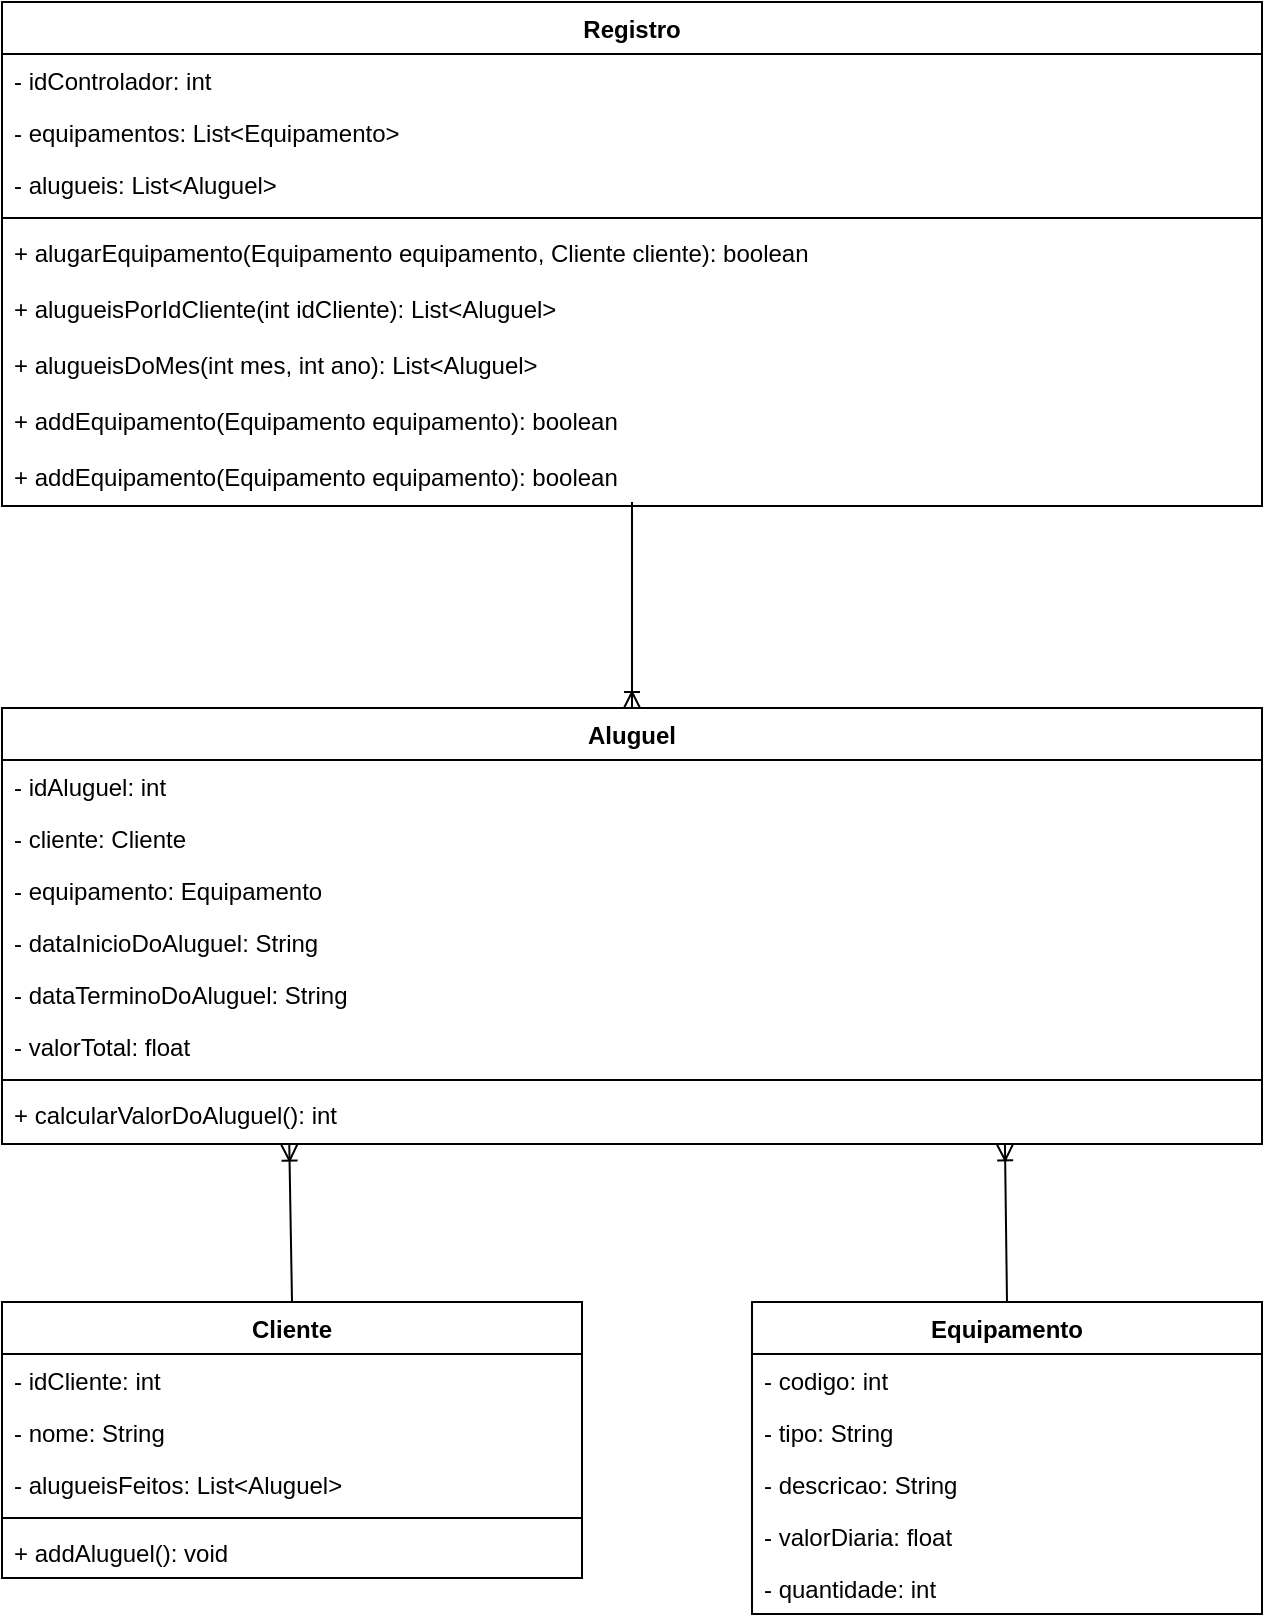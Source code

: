 <mxfile version="21.6.9" type="device">
  <diagram id="aEJ-YDthdQFYHFOUz2vc" name="Page-1">
    <mxGraphModel dx="1097" dy="580" grid="1" gridSize="10" guides="1" tooltips="1" connect="1" arrows="1" fold="1" page="1" pageScale="1" pageWidth="850" pageHeight="1100" math="0" shadow="0">
      <root>
        <mxCell id="0" />
        <mxCell id="1" parent="0" />
        <mxCell id="2" value="Cliente" style="swimlane;fontStyle=1;align=center;verticalAlign=top;childLayout=stackLayout;horizontal=1;startSize=26;horizontalStack=0;resizeParent=1;resizeParentMax=0;resizeLast=0;collapsible=1;marginBottom=0;" parent="1" vertex="1">
          <mxGeometry x="70" y="720" width="290" height="138" as="geometry" />
        </mxCell>
        <mxCell id="3" value="- idCliente: int" style="text;strokeColor=none;fillColor=none;align=left;verticalAlign=top;spacingLeft=4;spacingRight=4;overflow=hidden;rotatable=0;points=[[0,0.5],[1,0.5]];portConstraint=eastwest;" parent="2" vertex="1">
          <mxGeometry y="26" width="290" height="26" as="geometry" />
        </mxCell>
        <mxCell id="95" value="- nome: String" style="text;strokeColor=none;fillColor=none;align=left;verticalAlign=top;spacingLeft=4;spacingRight=4;overflow=hidden;rotatable=0;points=[[0,0.5],[1,0.5]];portConstraint=eastwest;" parent="2" vertex="1">
          <mxGeometry y="52" width="290" height="26" as="geometry" />
        </mxCell>
        <mxCell id="11" value="- alugueisFeitos: List&lt;Aluguel&gt;" style="text;strokeColor=none;fillColor=none;align=left;verticalAlign=top;spacingLeft=4;spacingRight=4;overflow=hidden;rotatable=0;points=[[0,0.5],[1,0.5]];portConstraint=eastwest;" parent="2" vertex="1">
          <mxGeometry y="78" width="290" height="26" as="geometry" />
        </mxCell>
        <mxCell id="gUEn0QzEs5rDY75UICLP-99" value="" style="line;strokeWidth=1;fillColor=none;align=left;verticalAlign=middle;spacingTop=-1;spacingLeft=3;spacingRight=3;rotatable=0;labelPosition=right;points=[];portConstraint=eastwest;strokeColor=inherit;" vertex="1" parent="2">
          <mxGeometry y="104" width="290" height="8" as="geometry" />
        </mxCell>
        <mxCell id="gUEn0QzEs5rDY75UICLP-96" value="+ addAluguel(): void" style="text;strokeColor=none;fillColor=none;align=left;verticalAlign=top;spacingLeft=4;spacingRight=4;overflow=hidden;rotatable=0;points=[[0,0.5],[1,0.5]];portConstraint=eastwest;" vertex="1" parent="2">
          <mxGeometry y="112" width="290" height="26" as="geometry" />
        </mxCell>
        <mxCell id="12" value="Equipamento" style="swimlane;fontStyle=1;align=center;verticalAlign=top;childLayout=stackLayout;horizontal=1;startSize=26;horizontalStack=0;resizeParent=1;resizeParentMax=0;resizeLast=0;collapsible=1;marginBottom=0;" parent="1" vertex="1">
          <mxGeometry x="445" y="720" width="255" height="156" as="geometry" />
        </mxCell>
        <mxCell id="13" value="- codigo: int" style="text;strokeColor=none;fillColor=none;align=left;verticalAlign=top;spacingLeft=4;spacingRight=4;overflow=hidden;rotatable=0;points=[[0,0.5],[1,0.5]];portConstraint=eastwest;" parent="12" vertex="1">
          <mxGeometry y="26" width="255" height="26" as="geometry" />
        </mxCell>
        <mxCell id="23" value="- tipo: String" style="text;strokeColor=none;fillColor=none;align=left;verticalAlign=top;spacingLeft=4;spacingRight=4;overflow=hidden;rotatable=0;points=[[0,0.5],[1,0.5]];portConstraint=eastwest;" parent="12" vertex="1">
          <mxGeometry y="52" width="255" height="26" as="geometry" />
        </mxCell>
        <mxCell id="16" value="- descricao: String" style="text;strokeColor=none;fillColor=none;align=left;verticalAlign=top;spacingLeft=4;spacingRight=4;overflow=hidden;rotatable=0;points=[[0,0.5],[1,0.5]];portConstraint=eastwest;" parent="12" vertex="1">
          <mxGeometry y="78" width="255" height="26" as="geometry" />
        </mxCell>
        <mxCell id="48" value="- valorDiaria: float" style="text;strokeColor=none;fillColor=none;align=left;verticalAlign=top;spacingLeft=4;spacingRight=4;overflow=hidden;rotatable=0;points=[[0,0.5],[1,0.5]];portConstraint=eastwest;" parent="12" vertex="1">
          <mxGeometry y="104" width="255" height="26" as="geometry" />
        </mxCell>
        <mxCell id="74" value="- quantidade: int" style="text;strokeColor=none;fillColor=none;align=left;verticalAlign=top;spacingLeft=4;spacingRight=4;overflow=hidden;rotatable=0;points=[[0,0.5],[1,0.5]];portConstraint=eastwest;" parent="12" vertex="1">
          <mxGeometry y="130" width="255" height="26" as="geometry" />
        </mxCell>
        <mxCell id="29" value="Aluguel" style="swimlane;fontStyle=1;align=center;verticalAlign=top;childLayout=stackLayout;horizontal=1;startSize=26;horizontalStack=0;resizeParent=1;resizeParentMax=0;resizeLast=0;collapsible=1;marginBottom=0;" parent="1" vertex="1">
          <mxGeometry x="70" y="423" width="630" height="218" as="geometry" />
        </mxCell>
        <mxCell id="65" value="- idAluguel: int" style="text;strokeColor=none;fillColor=none;align=left;verticalAlign=top;spacingLeft=4;spacingRight=4;overflow=hidden;rotatable=0;points=[[0,0.5],[1,0.5]];portConstraint=eastwest;" parent="29" vertex="1">
          <mxGeometry y="26" width="630" height="26" as="geometry" />
        </mxCell>
        <mxCell id="36" value="- cliente: Cliente" style="text;strokeColor=none;fillColor=none;align=left;verticalAlign=top;spacingLeft=4;spacingRight=4;overflow=hidden;rotatable=0;points=[[0,0.5],[1,0.5]];portConstraint=eastwest;" parent="29" vertex="1">
          <mxGeometry y="52" width="630" height="26" as="geometry" />
        </mxCell>
        <mxCell id="37" value="- equipamento: Equipamento" style="text;strokeColor=none;fillColor=none;align=left;verticalAlign=top;spacingLeft=4;spacingRight=4;overflow=hidden;rotatable=0;points=[[0,0.5],[1,0.5]];portConstraint=eastwest;" parent="29" vertex="1">
          <mxGeometry y="78" width="630" height="26" as="geometry" />
        </mxCell>
        <mxCell id="38" value="- dataInicioDoAluguel: String" style="text;strokeColor=none;fillColor=none;align=left;verticalAlign=top;spacingLeft=4;spacingRight=4;overflow=hidden;rotatable=0;points=[[0,0.5],[1,0.5]];portConstraint=eastwest;" parent="29" vertex="1">
          <mxGeometry y="104" width="630" height="26" as="geometry" />
        </mxCell>
        <mxCell id="30" value="- dataTerminoDoAluguel: String" style="text;strokeColor=none;fillColor=none;align=left;verticalAlign=top;spacingLeft=4;spacingRight=4;overflow=hidden;rotatable=0;points=[[0,0.5],[1,0.5]];portConstraint=eastwest;" parent="29" vertex="1">
          <mxGeometry y="130" width="630" height="26" as="geometry" />
        </mxCell>
        <mxCell id="75" value="- valorTotal: float" style="text;strokeColor=none;fillColor=none;align=left;verticalAlign=top;spacingLeft=4;spacingRight=4;overflow=hidden;rotatable=0;points=[[0,0.5],[1,0.5]];portConstraint=eastwest;" parent="29" vertex="1">
          <mxGeometry y="156" width="630" height="26" as="geometry" />
        </mxCell>
        <mxCell id="31" value="" style="line;strokeWidth=1;fillColor=none;align=left;verticalAlign=middle;spacingTop=-1;spacingLeft=3;spacingRight=3;rotatable=0;labelPosition=right;points=[];portConstraint=eastwest;strokeColor=inherit;" parent="29" vertex="1">
          <mxGeometry y="182" width="630" height="8" as="geometry" />
        </mxCell>
        <mxCell id="53" value="+ calcularValorDoAluguel(): int" style="text;strokeColor=none;fillColor=none;align=left;verticalAlign=top;spacingLeft=4;spacingRight=4;overflow=hidden;rotatable=0;points=[[0,0.5],[1,0.5]];portConstraint=eastwest;" parent="29" vertex="1">
          <mxGeometry y="190" width="630" height="28" as="geometry" />
        </mxCell>
        <mxCell id="71" value="" style="fontSize=12;html=1;endArrow=ERoneToMany;exitX=0.5;exitY=0;exitDx=0;exitDy=0;entryX=0.228;entryY=1.012;entryDx=0;entryDy=0;entryPerimeter=0;" parent="1" source="2" target="53" edge="1">
          <mxGeometry width="100" height="100" relative="1" as="geometry">
            <mxPoint x="370" y="60" as="sourcePoint" />
            <mxPoint x="60" y="480" as="targetPoint" />
          </mxGeometry>
        </mxCell>
        <mxCell id="72" value="" style="fontSize=12;html=1;endArrow=ERoneToMany;entryX=0.796;entryY=1.006;entryDx=0;entryDy=0;entryPerimeter=0;exitX=0.5;exitY=0;exitDx=0;exitDy=0;" parent="1" source="12" target="53" edge="1">
          <mxGeometry width="100" height="100" relative="1" as="geometry">
            <mxPoint x="460" y="100" as="sourcePoint" />
            <mxPoint x="680" y="320" as="targetPoint" />
          </mxGeometry>
        </mxCell>
        <mxCell id="77" value="Registro" style="swimlane;fontStyle=1;align=center;verticalAlign=top;childLayout=stackLayout;horizontal=1;startSize=26;horizontalStack=0;resizeParent=1;resizeParentMax=0;resizeLast=0;collapsible=1;marginBottom=0;" parent="1" vertex="1">
          <mxGeometry x="70" y="70" width="630" height="252" as="geometry" />
        </mxCell>
        <mxCell id="78" value="- idControlador: int" style="text;strokeColor=none;fillColor=none;align=left;verticalAlign=top;spacingLeft=4;spacingRight=4;overflow=hidden;rotatable=0;points=[[0,0.5],[1,0.5]];portConstraint=eastwest;" parent="77" vertex="1">
          <mxGeometry y="26" width="630" height="26" as="geometry" />
        </mxCell>
        <mxCell id="87" value="- equipamentos: List&lt;Equipamento&gt;" style="text;strokeColor=none;fillColor=none;align=left;verticalAlign=top;spacingLeft=4;spacingRight=4;overflow=hidden;rotatable=0;points=[[0,0.5],[1,0.5]];portConstraint=eastwest;" parent="77" vertex="1">
          <mxGeometry y="52" width="630" height="26" as="geometry" />
        </mxCell>
        <mxCell id="88" value="- alugueis: List&lt;Aluguel&gt;" style="text;strokeColor=none;fillColor=none;align=left;verticalAlign=top;spacingLeft=4;spacingRight=4;overflow=hidden;rotatable=0;points=[[0,0.5],[1,0.5]];portConstraint=eastwest;" parent="77" vertex="1">
          <mxGeometry y="78" width="630" height="26" as="geometry" />
        </mxCell>
        <mxCell id="84" value="" style="line;strokeWidth=1;fillColor=none;align=left;verticalAlign=middle;spacingTop=-1;spacingLeft=3;spacingRight=3;rotatable=0;labelPosition=right;points=[];portConstraint=eastwest;strokeColor=inherit;" parent="77" vertex="1">
          <mxGeometry y="104" width="630" height="8" as="geometry" />
        </mxCell>
        <mxCell id="85" value="+ alugarEquipamento(Equipamento equipamento, Cliente cliente): boolean" style="text;strokeColor=none;fillColor=none;align=left;verticalAlign=top;spacingLeft=4;spacingRight=4;overflow=hidden;rotatable=0;points=[[0,0.5],[1,0.5]];portConstraint=eastwest;" parent="77" vertex="1">
          <mxGeometry y="112" width="630" height="28" as="geometry" />
        </mxCell>
        <mxCell id="89" value="+ alugueisPorIdCliente(int idCliente): List&lt;Aluguel&gt;" style="text;strokeColor=none;fillColor=none;align=left;verticalAlign=top;spacingLeft=4;spacingRight=4;overflow=hidden;rotatable=0;points=[[0,0.5],[1,0.5]];portConstraint=eastwest;" parent="77" vertex="1">
          <mxGeometry y="140" width="630" height="28" as="geometry" />
        </mxCell>
        <mxCell id="90" value="+ alugueisDoMes(int mes, int ano): List&lt;Aluguel&gt;" style="text;strokeColor=none;fillColor=none;align=left;verticalAlign=top;spacingLeft=4;spacingRight=4;overflow=hidden;rotatable=0;points=[[0,0.5],[1,0.5]];portConstraint=eastwest;" parent="77" vertex="1">
          <mxGeometry y="168" width="630" height="28" as="geometry" />
        </mxCell>
        <mxCell id="91" value="+ addEquipamento(Equipamento equipamento): boolean" style="text;strokeColor=none;fillColor=none;align=left;verticalAlign=top;spacingLeft=4;spacingRight=4;overflow=hidden;rotatable=0;points=[[0,0.5],[1,0.5]];portConstraint=eastwest;" parent="77" vertex="1">
          <mxGeometry y="196" width="630" height="28" as="geometry" />
        </mxCell>
        <mxCell id="92" value="+ addEquipamento(Equipamento equipamento): boolean" style="text;strokeColor=none;fillColor=none;align=left;verticalAlign=top;spacingLeft=4;spacingRight=4;overflow=hidden;rotatable=0;points=[[0,0.5],[1,0.5]];portConstraint=eastwest;" parent="77" vertex="1">
          <mxGeometry y="224" width="630" height="28" as="geometry" />
        </mxCell>
        <mxCell id="86" value="" style="fontSize=12;html=1;endArrow=ERoneToMany;entryX=0.5;entryY=0;entryDx=0;entryDy=0;" parent="1" target="29" edge="1">
          <mxGeometry width="100" height="100" relative="1" as="geometry">
            <mxPoint x="385" y="320" as="sourcePoint" />
            <mxPoint x="380" y="420" as="targetPoint" />
          </mxGeometry>
        </mxCell>
      </root>
    </mxGraphModel>
  </diagram>
</mxfile>
